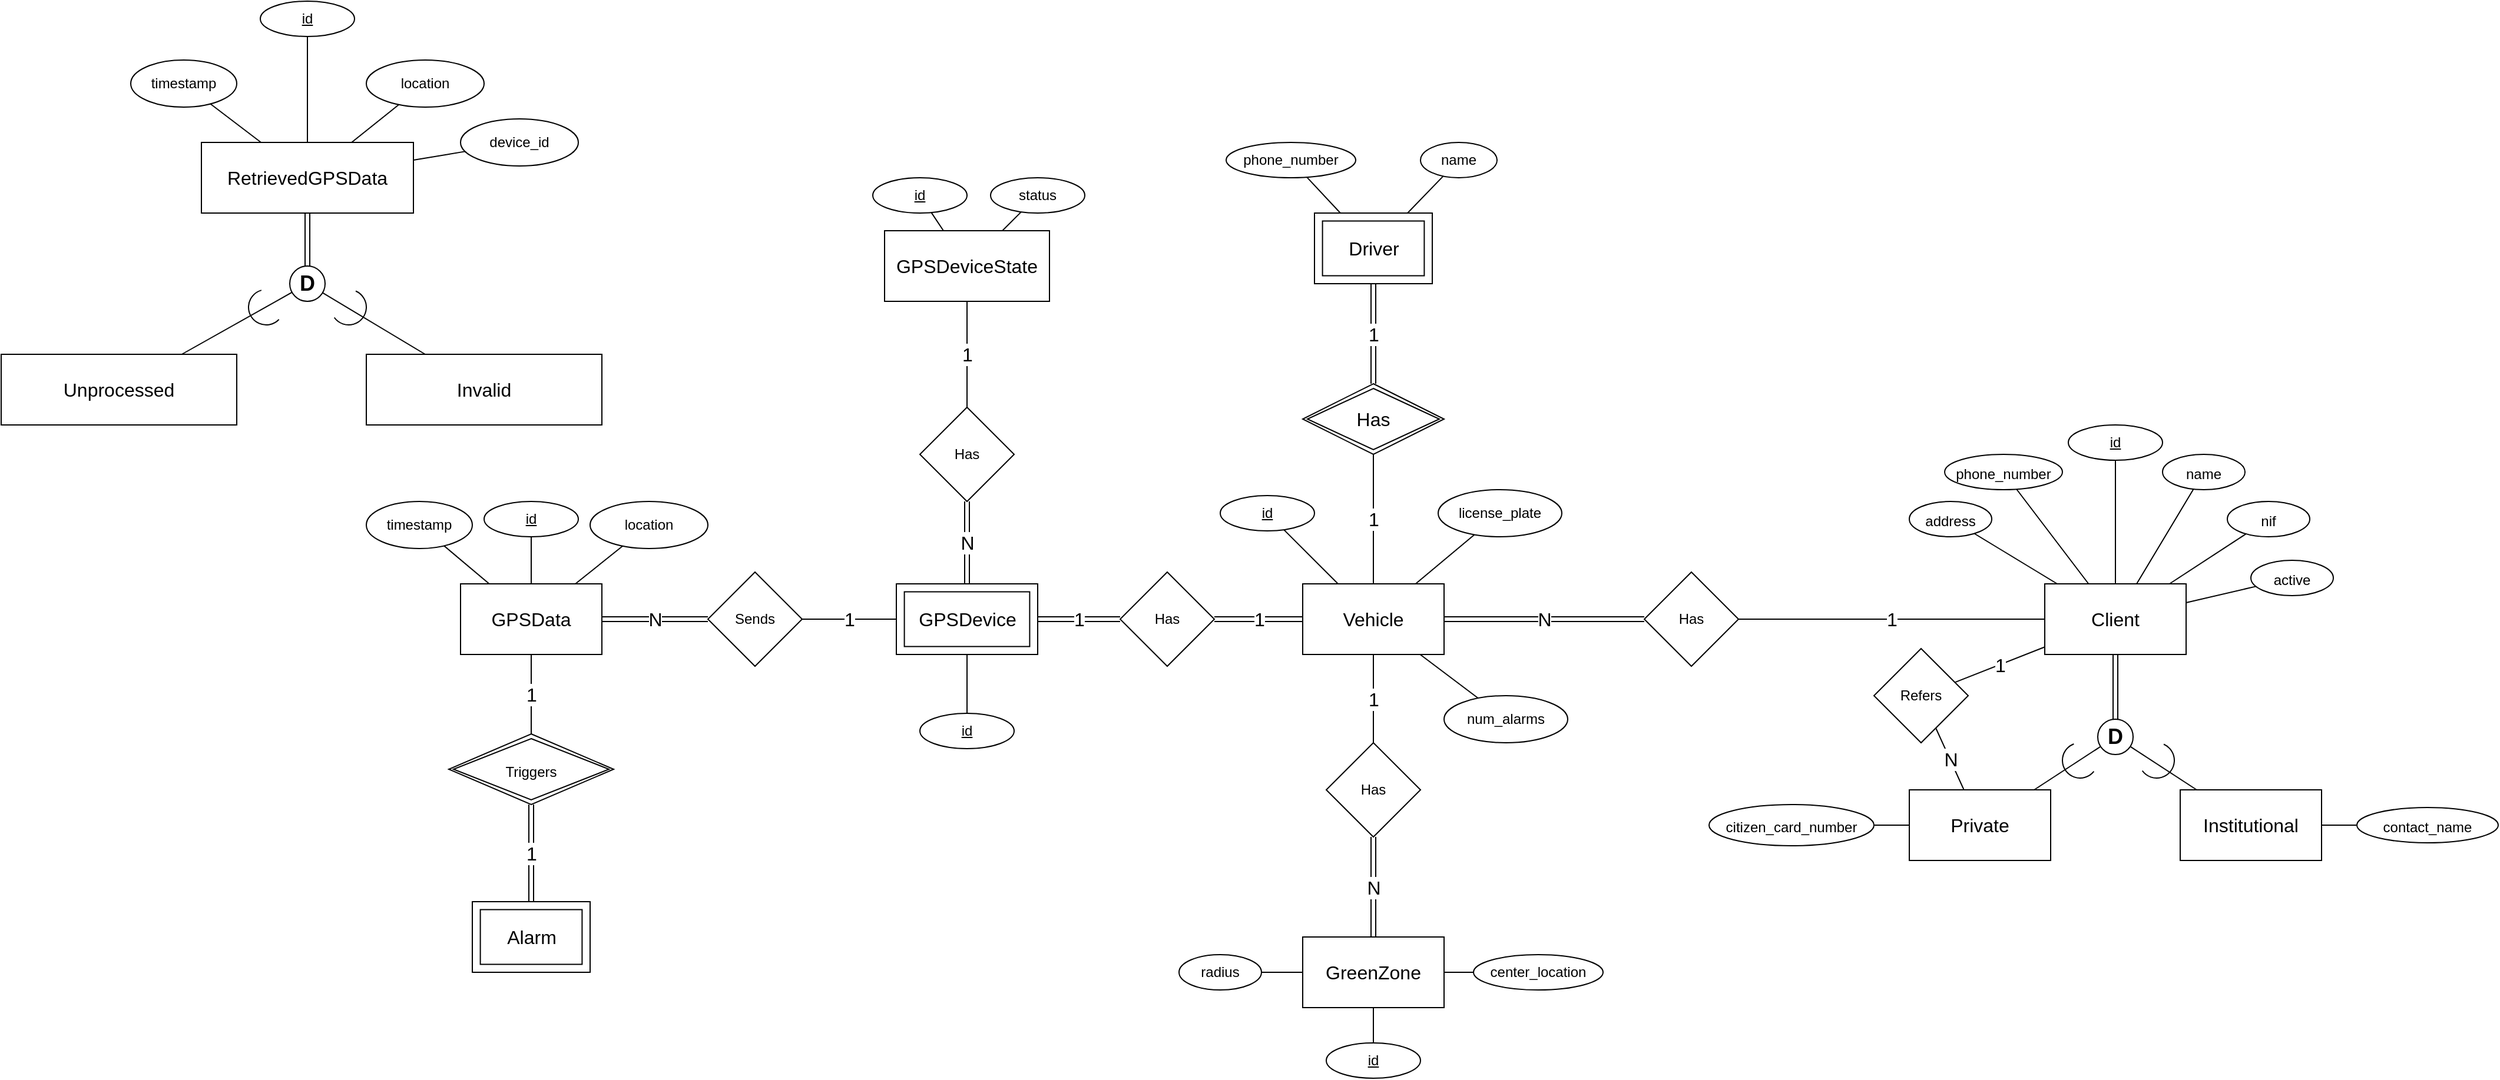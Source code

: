 <mxfile version="15.5.4" type="embed"><diagram id="R2lEEEUBdFMjLlhIrx00" name="Page-1"><mxGraphModel dx="2039" dy="2161" grid="1" gridSize="10" guides="1" tooltips="1" connect="1" arrows="1" fold="1" page="1" pageScale="1" pageWidth="850" pageHeight="1100" math="0" shadow="0" extFonts="Permanent Marker^https://fonts.googleapis.com/css?family=Permanent+Marker"><root><mxCell id="0"/><mxCell id="1" parent="0"/><mxCell id="BMLWJn50_ecA1z8dzPmT-11" style="edgeStyle=none;shape=link;rounded=0;orthogonalLoop=1;jettySize=auto;html=1;fontSize=18;endArrow=none;endFill=0;" parent="1" source="vpf754uIMIgk-DJF2axN-2" target="BMLWJn50_ecA1z8dzPmT-5" edge="1"><mxGeometry relative="1" as="geometry"><mxPoint x="1125" y="-490" as="sourcePoint"/></mxGeometry></mxCell><mxCell id="BMLWJn50_ecA1z8dzPmT-159" style="edgeStyle=none;rounded=0;orthogonalLoop=1;jettySize=auto;html=1;labelBackgroundColor=default;fontFamily=Helvetica;fontSize=16;fontColor=default;startArrow=none;startFill=0;endArrow=none;endFill=0;strokeColor=default;" parent="1" source="vpf754uIMIgk-DJF2axN-2" target="BMLWJn50_ecA1z8dzPmT-158" edge="1"><mxGeometry relative="1" as="geometry"/></mxCell><mxCell id="vpf754uIMIgk-DJF2axN-2" value="&lt;span style=&quot;font-size: 16px&quot;&gt;Client&lt;/span&gt;" style="rounded=0;whiteSpace=wrap;html=1;" parent="1" vertex="1"><mxGeometry x="1065" y="-545" width="120" height="60" as="geometry"/></mxCell><mxCell id="BMLWJn50_ecA1z8dzPmT-1" value="&lt;font style=&quot;font-size: 16px&quot;&gt;Institutional&lt;/font&gt;" style="rounded=0;whiteSpace=wrap;html=1;" parent="1" vertex="1"><mxGeometry x="1180" y="-370" width="120" height="60" as="geometry"/></mxCell><mxCell id="BMLWJn50_ecA1z8dzPmT-2" value="&lt;font style=&quot;font-size: 16px&quot;&gt;Private&lt;/font&gt;" style="rounded=0;whiteSpace=wrap;html=1;" parent="1" vertex="1"><mxGeometry x="950" y="-370" width="120" height="60" as="geometry"/></mxCell><mxCell id="BMLWJn50_ecA1z8dzPmT-7" style="rounded=0;orthogonalLoop=1;jettySize=auto;html=1;endArrow=none;endFill=0;" parent="1" source="BMLWJn50_ecA1z8dzPmT-5" target="BMLWJn50_ecA1z8dzPmT-1" edge="1"><mxGeometry relative="1" as="geometry"/></mxCell><mxCell id="BMLWJn50_ecA1z8dzPmT-8" style="edgeStyle=none;rounded=0;orthogonalLoop=1;jettySize=auto;html=1;fontSize=18;endArrow=none;endFill=0;" parent="1" target="BMLWJn50_ecA1z8dzPmT-2" edge="1"><mxGeometry relative="1" as="geometry"><mxPoint x="1125" y="-415" as="sourcePoint"/></mxGeometry></mxCell><mxCell id="BMLWJn50_ecA1z8dzPmT-5" value="&lt;font style=&quot;font-size: 18px&quot;&gt;&lt;b&gt;D&lt;/b&gt;&lt;/font&gt;" style="ellipse;whiteSpace=wrap;html=1;" parent="1" vertex="1"><mxGeometry x="1110" y="-430" width="30" height="30" as="geometry"/></mxCell><mxCell id="BMLWJn50_ecA1z8dzPmT-18" style="edgeStyle=none;rounded=0;orthogonalLoop=1;jettySize=auto;html=1;fontSize=18;endArrow=none;endFill=0;" parent="1" source="BMLWJn50_ecA1z8dzPmT-12" target="vpf754uIMIgk-DJF2axN-2" edge="1"><mxGeometry relative="1" as="geometry"/></mxCell><mxCell id="BMLWJn50_ecA1z8dzPmT-12" value="&lt;font style=&quot;font-size: 12px&quot;&gt;nif&lt;/font&gt;" style="ellipse;whiteSpace=wrap;html=1;fontSize=18;" parent="1" vertex="1"><mxGeometry x="1220" y="-615" width="70" height="30" as="geometry"/></mxCell><mxCell id="BMLWJn50_ecA1z8dzPmT-20" style="edgeStyle=none;rounded=0;orthogonalLoop=1;jettySize=auto;html=1;fontSize=18;endArrow=none;endFill=0;" parent="1" source="BMLWJn50_ecA1z8dzPmT-13" target="vpf754uIMIgk-DJF2axN-2" edge="1"><mxGeometry relative="1" as="geometry"/></mxCell><mxCell id="BMLWJn50_ecA1z8dzPmT-13" value="&lt;font style=&quot;font-size: 12px&quot;&gt;name&lt;/font&gt;" style="ellipse;whiteSpace=wrap;html=1;fontSize=18;" parent="1" vertex="1"><mxGeometry x="1165" y="-655" width="70" height="30" as="geometry"/></mxCell><mxCell id="BMLWJn50_ecA1z8dzPmT-19" style="edgeStyle=none;rounded=0;orthogonalLoop=1;jettySize=auto;html=1;fontSize=18;endArrow=none;endFill=0;" parent="1" source="BMLWJn50_ecA1z8dzPmT-14" target="vpf754uIMIgk-DJF2axN-2" edge="1"><mxGeometry relative="1" as="geometry"/></mxCell><mxCell id="BMLWJn50_ecA1z8dzPmT-14" value="&lt;font style=&quot;font-size: 12px&quot;&gt;address&lt;/font&gt;" style="ellipse;whiteSpace=wrap;html=1;fontSize=18;" parent="1" vertex="1"><mxGeometry x="950" y="-615" width="70" height="30" as="geometry"/></mxCell><mxCell id="BMLWJn50_ecA1z8dzPmT-17" style="edgeStyle=none;rounded=0;orthogonalLoop=1;jettySize=auto;html=1;fontSize=18;endArrow=none;endFill=0;" parent="1" source="BMLWJn50_ecA1z8dzPmT-15" target="vpf754uIMIgk-DJF2axN-2" edge="1"><mxGeometry relative="1" as="geometry"/></mxCell><mxCell id="BMLWJn50_ecA1z8dzPmT-15" value="&lt;font style=&quot;font-size: 12px&quot;&gt;phone_number&lt;/font&gt;" style="ellipse;whiteSpace=wrap;html=1;fontSize=18;" parent="1" vertex="1"><mxGeometry x="980" y="-655" width="100" height="30" as="geometry"/></mxCell><mxCell id="BMLWJn50_ecA1z8dzPmT-23" style="edgeStyle=none;rounded=0;orthogonalLoop=1;jettySize=auto;html=1;fontSize=18;endArrow=none;endFill=0;" parent="1" source="BMLWJn50_ecA1z8dzPmT-22" target="BMLWJn50_ecA1z8dzPmT-1" edge="1"><mxGeometry relative="1" as="geometry"><mxPoint x="1270" y="-190" as="sourcePoint"/></mxGeometry></mxCell><mxCell id="BMLWJn50_ecA1z8dzPmT-22" value="&lt;font style=&quot;font-size: 12px&quot;&gt;contact_name&lt;/font&gt;" style="ellipse;whiteSpace=wrap;html=1;fontSize=18;" parent="1" vertex="1"><mxGeometry x="1330" y="-355" width="120" height="30" as="geometry"/></mxCell><mxCell id="BMLWJn50_ecA1z8dzPmT-25" style="edgeStyle=none;rounded=0;orthogonalLoop=1;jettySize=auto;html=1;fontSize=12;endArrow=none;endFill=0;" parent="1" source="BMLWJn50_ecA1z8dzPmT-24" target="BMLWJn50_ecA1z8dzPmT-2" edge="1"><mxGeometry relative="1" as="geometry"/></mxCell><mxCell id="BMLWJn50_ecA1z8dzPmT-24" value="&lt;font style=&quot;font-size: 12px&quot;&gt;citizen_card_number&lt;/font&gt;" style="ellipse;whiteSpace=wrap;html=1;fontSize=18;" parent="1" vertex="1"><mxGeometry x="780" y="-357.5" width="140" height="35" as="geometry"/></mxCell><mxCell id="BMLWJn50_ecA1z8dzPmT-54" value="1" style="edgeStyle=none;rounded=0;orthogonalLoop=1;jettySize=auto;html=1;fontSize=16;endArrow=none;endFill=0;shape=link;" parent="1" source="BMLWJn50_ecA1z8dzPmT-26" target="BMLWJn50_ecA1z8dzPmT-53" edge="1"><mxGeometry relative="1" as="geometry"/></mxCell><mxCell id="BMLWJn50_ecA1z8dzPmT-60" value="" style="edgeStyle=none;rounded=0;orthogonalLoop=1;jettySize=auto;html=1;fontSize=16;endArrow=none;endFill=0;" parent="1" source="BMLWJn50_ecA1z8dzPmT-26" target="BMLWJn50_ecA1z8dzPmT-59" edge="1"><mxGeometry relative="1" as="geometry"/></mxCell><mxCell id="BMLWJn50_ecA1z8dzPmT-69" value="1" style="edgeStyle=none;rounded=0;orthogonalLoop=1;jettySize=auto;html=1;fontSize=16;endArrow=none;endFill=0;" parent="1" source="BMLWJn50_ecA1z8dzPmT-26" target="BMLWJn50_ecA1z8dzPmT-192" edge="1"><mxGeometry relative="1" as="geometry"><mxPoint x="495" y="-615" as="targetPoint"/></mxGeometry></mxCell><mxCell id="BMLWJn50_ecA1z8dzPmT-111" value="1" style="edgeStyle=none;rounded=0;orthogonalLoop=1;jettySize=auto;html=1;labelBackgroundColor=default;fontFamily=Helvetica;fontSize=16;fontColor=default;startArrow=none;startFill=0;endArrow=none;endFill=0;strokeColor=default;" parent="1" source="BMLWJn50_ecA1z8dzPmT-26" target="BMLWJn50_ecA1z8dzPmT-110" edge="1"><mxGeometry relative="1" as="geometry"/></mxCell><mxCell id="BMLWJn50_ecA1z8dzPmT-26" value="&lt;font style=&quot;font-size: 16px&quot;&gt;Vehicle&lt;/font&gt;" style="rounded=0;whiteSpace=wrap;html=1;" parent="1" vertex="1"><mxGeometry x="435" y="-545" width="120" height="60" as="geometry"/></mxCell><mxCell id="BMLWJn50_ecA1z8dzPmT-47" value="1" style="edgeStyle=none;rounded=0;orthogonalLoop=1;jettySize=auto;html=1;fontSize=16;endArrow=none;endFill=0;" parent="1" source="vucZgftCCPHaB8sFAm8C-6" target="BMLWJn50_ecA1z8dzPmT-46" edge="1"><mxGeometry relative="1" as="geometry"><mxPoint x="90" y="-515" as="sourcePoint"/></mxGeometry></mxCell><mxCell id="BMLWJn50_ecA1z8dzPmT-82" value="N" style="edgeStyle=none;rounded=0;orthogonalLoop=1;jettySize=auto;html=1;fontSize=16;startArrow=none;startFill=0;endArrow=none;endFill=0;shape=link;" parent="1" source="vucZgftCCPHaB8sFAm8C-6" target="BMLWJn50_ecA1z8dzPmT-81" edge="1"><mxGeometry relative="1" as="geometry"><mxPoint x="150" y="-545" as="sourcePoint"/></mxGeometry></mxCell><mxCell id="BMLWJn50_ecA1z8dzPmT-57" value="N" style="edgeStyle=none;rounded=0;orthogonalLoop=1;jettySize=auto;html=1;fontSize=16;endArrow=none;endFill=0;shape=link;" parent="1" source="BMLWJn50_ecA1z8dzPmT-46" target="BMLWJn50_ecA1z8dzPmT-56" edge="1"><mxGeometry relative="1" as="geometry"/></mxCell><mxCell id="BMLWJn50_ecA1z8dzPmT-46" value="Sends" style="rhombus;whiteSpace=wrap;html=1;rounded=0;" parent="1" vertex="1"><mxGeometry x="-70" y="-555" width="80" height="80" as="geometry"/></mxCell><mxCell id="BMLWJn50_ecA1z8dzPmT-51" value="N" style="edgeStyle=none;rounded=0;orthogonalLoop=1;jettySize=auto;html=1;fontSize=16;endArrow=none;endFill=0;shape=link;" parent="1" source="BMLWJn50_ecA1z8dzPmT-49" target="BMLWJn50_ecA1z8dzPmT-26" edge="1"><mxGeometry relative="1" as="geometry"><mxPoint x="865" y="-505.0" as="targetPoint"/></mxGeometry></mxCell><mxCell id="BMLWJn50_ecA1z8dzPmT-49" value="Has" style="rhombus;whiteSpace=wrap;html=1;rounded=0;" parent="1" vertex="1"><mxGeometry x="725" y="-555" width="80" height="80" as="geometry"/></mxCell><mxCell id="BMLWJn50_ecA1z8dzPmT-55" value="1" style="edgeStyle=none;rounded=0;orthogonalLoop=1;jettySize=auto;html=1;fontSize=16;endArrow=none;endFill=0;shape=link;" parent="1" source="BMLWJn50_ecA1z8dzPmT-53" target="vucZgftCCPHaB8sFAm8C-6" edge="1"><mxGeometry relative="1" as="geometry"><mxPoint x="210" y="-515" as="targetPoint"/></mxGeometry></mxCell><mxCell id="BMLWJn50_ecA1z8dzPmT-53" value="Has" style="rhombus;whiteSpace=wrap;html=1;rounded=0;" parent="1" vertex="1"><mxGeometry x="280" y="-555" width="80" height="80" as="geometry"/></mxCell><mxCell id="BMLWJn50_ecA1z8dzPmT-102" value="" style="edgeStyle=none;shape=connector;rounded=0;orthogonalLoop=1;jettySize=auto;html=1;labelBackgroundColor=default;fontFamily=Helvetica;fontSize=16;fontColor=default;startArrow=none;startFill=0;endArrow=none;endFill=0;strokeColor=default;" parent="1" source="BMLWJn50_ecA1z8dzPmT-56" target="BMLWJn50_ecA1z8dzPmT-101" edge="1"><mxGeometry relative="1" as="geometry"/></mxCell><mxCell id="BMLWJn50_ecA1z8dzPmT-106" value="" style="edgeStyle=none;rounded=0;orthogonalLoop=1;jettySize=auto;html=1;labelBackgroundColor=default;fontFamily=Helvetica;fontSize=16;fontColor=default;startArrow=none;startFill=0;endArrow=none;endFill=0;strokeColor=default;" parent="1" source="BMLWJn50_ecA1z8dzPmT-56" target="BMLWJn50_ecA1z8dzPmT-105" edge="1"><mxGeometry relative="1" as="geometry"/></mxCell><mxCell id="BMLWJn50_ecA1z8dzPmT-126" value="1" style="edgeStyle=none;rounded=0;orthogonalLoop=1;jettySize=auto;html=1;labelBackgroundColor=default;fontFamily=Helvetica;fontSize=16;fontColor=default;startArrow=none;startFill=0;endArrow=none;endFill=0;strokeColor=default;" parent="1" source="BMLWJn50_ecA1z8dzPmT-56" target="BMLWJn50_ecA1z8dzPmT-191" edge="1"><mxGeometry relative="1" as="geometry"><mxPoint x="-220" y="-360" as="targetPoint"/></mxGeometry></mxCell><mxCell id="BMLWJn50_ecA1z8dzPmT-56" value="&lt;font style=&quot;font-size: 16px&quot;&gt;GPSData&lt;/font&gt;" style="whiteSpace=wrap;html=1;rounded=0;" parent="1" vertex="1"><mxGeometry x="-280" y="-545" width="120" height="60" as="geometry"/></mxCell><mxCell id="BMLWJn50_ecA1z8dzPmT-59" value="license_plate" style="ellipse;whiteSpace=wrap;html=1;rounded=0;" parent="1" vertex="1"><mxGeometry x="550" y="-625" width="105" height="40" as="geometry"/></mxCell><mxCell id="BMLWJn50_ecA1z8dzPmT-71" value="1" style="edgeStyle=none;rounded=0;orthogonalLoop=1;jettySize=auto;html=1;fontSize=16;endArrow=none;endFill=0;shape=link;" parent="1" source="BMLWJn50_ecA1z8dzPmT-192" target="BMLWJn50_ecA1z8dzPmT-163" edge="1"><mxGeometry relative="1" as="geometry"><mxPoint x="495" y="-695" as="sourcePoint"/><mxPoint x="495" y="-785" as="targetPoint"/></mxGeometry></mxCell><mxCell id="BMLWJn50_ecA1z8dzPmT-74" value="" style="edgeStyle=none;rounded=0;orthogonalLoop=1;jettySize=auto;html=1;fontSize=16;endArrow=none;endFill=0;" parent="1" source="BMLWJn50_ecA1z8dzPmT-163" target="BMLWJn50_ecA1z8dzPmT-73" edge="1"><mxGeometry relative="1" as="geometry"><mxPoint x="555" y="-815" as="sourcePoint"/></mxGeometry></mxCell><mxCell id="BMLWJn50_ecA1z8dzPmT-77" value="" style="edgeStyle=none;rounded=0;orthogonalLoop=1;jettySize=auto;html=1;fontSize=16;endArrow=none;endFill=0;" parent="1" source="BMLWJn50_ecA1z8dzPmT-163" target="BMLWJn50_ecA1z8dzPmT-76" edge="1"><mxGeometry relative="1" as="geometry"><mxPoint x="555" y="-835.625" as="sourcePoint"/></mxGeometry></mxCell><mxCell id="BMLWJn50_ecA1z8dzPmT-73" value="name" style="ellipse;whiteSpace=wrap;html=1;rounded=0;" parent="1" vertex="1"><mxGeometry x="535" y="-920" width="65" height="30" as="geometry"/></mxCell><mxCell id="BMLWJn50_ecA1z8dzPmT-76" value="phone_number" style="ellipse;whiteSpace=wrap;html=1;rounded=0;" parent="1" vertex="1"><mxGeometry x="370" y="-920" width="110" height="30" as="geometry"/></mxCell><mxCell id="BMLWJn50_ecA1z8dzPmT-84" value="1" style="edgeStyle=none;shape=connector;rounded=0;orthogonalLoop=1;jettySize=auto;html=1;labelBackgroundColor=default;fontFamily=Helvetica;fontSize=16;fontColor=default;startArrow=none;startFill=0;endArrow=none;endFill=0;strokeColor=default;" parent="1" source="BMLWJn50_ecA1z8dzPmT-81" target="BMLWJn50_ecA1z8dzPmT-83" edge="1"><mxGeometry relative="1" as="geometry"/></mxCell><mxCell id="BMLWJn50_ecA1z8dzPmT-81" value="Has" style="rhombus;whiteSpace=wrap;html=1;rounded=0;" parent="1" vertex="1"><mxGeometry x="110" y="-695" width="80" height="80" as="geometry"/></mxCell><mxCell id="BMLWJn50_ecA1z8dzPmT-86" value="" style="edgeStyle=none;shape=connector;rounded=0;orthogonalLoop=1;jettySize=auto;html=1;labelBackgroundColor=default;fontFamily=Helvetica;fontSize=16;fontColor=default;startArrow=none;startFill=0;endArrow=none;endFill=0;strokeColor=default;" parent="1" source="BMLWJn50_ecA1z8dzPmT-83" target="BMLWJn50_ecA1z8dzPmT-85" edge="1"><mxGeometry relative="1" as="geometry"/></mxCell><mxCell id="BMLWJn50_ecA1z8dzPmT-89" value="" style="edgeStyle=none;shape=connector;rounded=0;orthogonalLoop=1;jettySize=auto;html=1;labelBackgroundColor=default;fontFamily=Helvetica;fontSize=16;fontColor=default;startArrow=none;startFill=0;endArrow=none;endFill=0;strokeColor=default;" parent="1" source="BMLWJn50_ecA1z8dzPmT-83" target="BMLWJn50_ecA1z8dzPmT-88" edge="1"><mxGeometry relative="1" as="geometry"/></mxCell><mxCell id="BMLWJn50_ecA1z8dzPmT-83" value="&lt;font style=&quot;font-size: 16px&quot;&gt;GPSDeviceState&lt;/font&gt;" style="whiteSpace=wrap;html=1;rounded=0;" parent="1" vertex="1"><mxGeometry x="80" y="-845" width="140" height="60" as="geometry"/></mxCell><mxCell id="BMLWJn50_ecA1z8dzPmT-85" value="status" style="ellipse;whiteSpace=wrap;html=1;rounded=0;" parent="1" vertex="1"><mxGeometry x="170" y="-890" width="80" height="30" as="geometry"/></mxCell><mxCell id="BMLWJn50_ecA1z8dzPmT-88" value="&lt;u&gt;id&lt;/u&gt;" style="ellipse;whiteSpace=wrap;html=1;rounded=0;" parent="1" vertex="1"><mxGeometry x="70" y="-890" width="80" height="30" as="geometry"/></mxCell><mxCell id="BMLWJn50_ecA1z8dzPmT-90" value="" style="edgeStyle=none;shape=connector;rounded=0;orthogonalLoop=1;jettySize=auto;html=1;labelBackgroundColor=default;fontFamily=Helvetica;fontSize=16;fontColor=default;startArrow=none;startFill=0;endArrow=none;endFill=0;strokeColor=default;" parent="1" source="vucZgftCCPHaB8sFAm8C-6" target="BMLWJn50_ecA1z8dzPmT-91" edge="1"><mxGeometry relative="1" as="geometry"><mxPoint x="150" y="-485" as="sourcePoint"/></mxGeometry></mxCell><mxCell id="BMLWJn50_ecA1z8dzPmT-91" value="&lt;u&gt;id&lt;/u&gt;" style="ellipse;whiteSpace=wrap;html=1;rounded=0;" parent="1" vertex="1"><mxGeometry x="110" y="-435" width="80" height="30" as="geometry"/></mxCell><mxCell id="BMLWJn50_ecA1z8dzPmT-92" value="" style="edgeStyle=none;shape=connector;rounded=0;orthogonalLoop=1;jettySize=auto;html=1;labelBackgroundColor=default;fontFamily=Helvetica;fontSize=16;fontColor=default;startArrow=none;startFill=0;endArrow=none;endFill=0;strokeColor=default;" parent="1" source="BMLWJn50_ecA1z8dzPmT-56" target="BMLWJn50_ecA1z8dzPmT-93" edge="1"><mxGeometry relative="1" as="geometry"><mxPoint x="-170" y="-580" as="sourcePoint"/></mxGeometry></mxCell><mxCell id="BMLWJn50_ecA1z8dzPmT-93" value="&lt;u&gt;id&lt;/u&gt;" style="ellipse;whiteSpace=wrap;html=1;rounded=0;" parent="1" vertex="1"><mxGeometry x="-260" y="-615" width="80" height="30" as="geometry"/></mxCell><mxCell id="BMLWJn50_ecA1z8dzPmT-96" value="" style="edgeStyle=none;shape=connector;rounded=0;orthogonalLoop=1;jettySize=auto;html=1;labelBackgroundColor=default;fontFamily=Helvetica;fontSize=16;fontColor=default;startArrow=none;startFill=0;endArrow=none;endFill=0;strokeColor=default;" parent="1" source="BMLWJn50_ecA1z8dzPmT-26" target="BMLWJn50_ecA1z8dzPmT-97" edge="1"><mxGeometry relative="1" as="geometry"><mxPoint x="560" y="-580" as="sourcePoint"/></mxGeometry></mxCell><mxCell id="BMLWJn50_ecA1z8dzPmT-97" value="&lt;u&gt;id&lt;/u&gt;" style="ellipse;whiteSpace=wrap;html=1;rounded=0;" parent="1" vertex="1"><mxGeometry x="365" y="-620" width="80" height="30" as="geometry"/></mxCell><mxCell id="BMLWJn50_ecA1z8dzPmT-98" value="" style="edgeStyle=none;shape=connector;rounded=0;orthogonalLoop=1;jettySize=auto;html=1;labelBackgroundColor=default;fontFamily=Helvetica;fontSize=16;fontColor=default;startArrow=none;startFill=0;endArrow=none;endFill=0;strokeColor=default;" parent="1" source="vpf754uIMIgk-DJF2axN-2" target="BMLWJn50_ecA1z8dzPmT-99" edge="1"><mxGeometry relative="1" as="geometry"><mxPoint x="1165" y="-559.297" as="sourcePoint"/><mxPoint x="1230.644" y="-438.127" as="targetPoint"/></mxGeometry></mxCell><mxCell id="BMLWJn50_ecA1z8dzPmT-99" value="&lt;u&gt;id&lt;/u&gt;" style="ellipse;whiteSpace=wrap;html=1;rounded=0;" parent="1" vertex="1"><mxGeometry x="1085" y="-680" width="80" height="30" as="geometry"/></mxCell><mxCell id="BMLWJn50_ecA1z8dzPmT-100" style="edgeStyle=none;shape=connector;rounded=0;orthogonalLoop=1;jettySize=auto;html=1;exitX=0.5;exitY=0;exitDx=0;exitDy=0;labelBackgroundColor=default;fontFamily=Helvetica;fontSize=16;fontColor=default;startArrow=none;startFill=0;endArrow=none;endFill=0;strokeColor=default;" parent="1" source="BMLWJn50_ecA1z8dzPmT-99" target="BMLWJn50_ecA1z8dzPmT-99" edge="1"><mxGeometry relative="1" as="geometry"/></mxCell><mxCell id="BMLWJn50_ecA1z8dzPmT-101" value="timestamp" style="ellipse;whiteSpace=wrap;html=1;rounded=0;" parent="1" vertex="1"><mxGeometry x="-360" y="-615" width="90" height="40" as="geometry"/></mxCell><mxCell id="BMLWJn50_ecA1z8dzPmT-105" value="location" style="ellipse;whiteSpace=wrap;html=1;rounded=0;" parent="1" vertex="1"><mxGeometry x="-170" y="-615" width="100" height="40" as="geometry"/></mxCell><mxCell id="BMLWJn50_ecA1z8dzPmT-113" value="N" style="edgeStyle=none;rounded=0;orthogonalLoop=1;jettySize=auto;html=1;labelBackgroundColor=default;fontFamily=Helvetica;fontSize=16;fontColor=default;startArrow=none;startFill=0;endArrow=none;endFill=0;strokeColor=default;shape=link;" parent="1" source="BMLWJn50_ecA1z8dzPmT-110" target="BMLWJn50_ecA1z8dzPmT-112" edge="1"><mxGeometry relative="1" as="geometry"/></mxCell><mxCell id="BMLWJn50_ecA1z8dzPmT-110" value="Has" style="rhombus;whiteSpace=wrap;html=1;rounded=0;" parent="1" vertex="1"><mxGeometry x="455" y="-410" width="80" height="80" as="geometry"/></mxCell><mxCell id="BMLWJn50_ecA1z8dzPmT-120" value="" style="edgeStyle=none;rounded=0;orthogonalLoop=1;jettySize=auto;html=1;labelBackgroundColor=default;fontFamily=Helvetica;fontSize=16;fontColor=default;startArrow=none;startFill=0;endArrow=none;endFill=0;strokeColor=default;" parent="1" source="BMLWJn50_ecA1z8dzPmT-112" target="BMLWJn50_ecA1z8dzPmT-119" edge="1"><mxGeometry relative="1" as="geometry"/></mxCell><mxCell id="BMLWJn50_ecA1z8dzPmT-112" value="&lt;font style=&quot;font-size: 16px&quot;&gt;GreenZone&lt;/font&gt;" style="whiteSpace=wrap;html=1;rounded=0;" parent="1" vertex="1"><mxGeometry x="435" y="-245" width="120" height="60" as="geometry"/></mxCell><mxCell id="BMLWJn50_ecA1z8dzPmT-114" value="" style="edgeStyle=none;shape=connector;rounded=0;orthogonalLoop=1;jettySize=auto;html=1;labelBackgroundColor=default;fontFamily=Helvetica;fontSize=16;fontColor=default;startArrow=none;startFill=0;endArrow=none;endFill=0;strokeColor=default;" parent="1" source="BMLWJn50_ecA1z8dzPmT-112" target="BMLWJn50_ecA1z8dzPmT-115" edge="1"><mxGeometry relative="1" as="geometry"><mxPoint x="481.471" y="-275" as="sourcePoint"/></mxGeometry></mxCell><mxCell id="BMLWJn50_ecA1z8dzPmT-115" value="&lt;u&gt;id&lt;/u&gt;" style="ellipse;whiteSpace=wrap;html=1;rounded=0;" parent="1" vertex="1"><mxGeometry x="455" y="-155" width="80" height="30" as="geometry"/></mxCell><mxCell id="BMLWJn50_ecA1z8dzPmT-118" style="edgeStyle=none;rounded=0;orthogonalLoop=1;jettySize=auto;html=1;labelBackgroundColor=default;fontFamily=Helvetica;fontSize=16;fontColor=default;startArrow=none;startFill=0;endArrow=none;endFill=0;strokeColor=default;" parent="1" source="BMLWJn50_ecA1z8dzPmT-116" target="BMLWJn50_ecA1z8dzPmT-112" edge="1"><mxGeometry relative="1" as="geometry"/></mxCell><mxCell id="BMLWJn50_ecA1z8dzPmT-116" value="center_location" style="ellipse;whiteSpace=wrap;html=1;rounded=0;" parent="1" vertex="1"><mxGeometry x="580" y="-230" width="110" height="30" as="geometry"/></mxCell><mxCell id="BMLWJn50_ecA1z8dzPmT-119" value="radius" style="ellipse;whiteSpace=wrap;html=1;rounded=0;" parent="1" vertex="1"><mxGeometry x="330" y="-230" width="70" height="30" as="geometry"/></mxCell><mxCell id="BMLWJn50_ecA1z8dzPmT-121" value="&lt;font style=&quot;font-size: 16px&quot;&gt;Unprocessed&lt;/font&gt;" style="whiteSpace=wrap;html=1;rounded=0;" parent="1" vertex="1"><mxGeometry x="-670" y="-740" width="200" height="60" as="geometry"/></mxCell><mxCell id="BMLWJn50_ecA1z8dzPmT-122" value="&lt;font style=&quot;font-size: 16px&quot;&gt;Invalid&lt;/font&gt;" style="whiteSpace=wrap;html=1;rounded=0;" parent="1" vertex="1"><mxGeometry x="-360" y="-740" width="200" height="60" as="geometry"/></mxCell><mxCell id="BMLWJn50_ecA1z8dzPmT-127" value="1" style="edgeStyle=none;rounded=0;orthogonalLoop=1;jettySize=auto;html=1;labelBackgroundColor=default;fontFamily=Helvetica;fontSize=16;fontColor=default;startArrow=none;startFill=0;endArrow=none;endFill=0;strokeColor=default;shape=link;" parent="1" source="BMLWJn50_ecA1z8dzPmT-191" target="BMLWJn50_ecA1z8dzPmT-188" edge="1"><mxGeometry relative="1" as="geometry"><mxPoint x="-220" y="-280" as="sourcePoint"/><mxPoint x="-220" y="-140" as="targetPoint"/><Array as="points"/></mxGeometry></mxCell><mxCell id="BMLWJn50_ecA1z8dzPmT-131" style="edgeStyle=none;rounded=0;orthogonalLoop=1;jettySize=auto;html=1;labelBackgroundColor=default;fontFamily=Helvetica;fontSize=16;fontColor=default;startArrow=none;startFill=0;endArrow=none;endFill=0;strokeColor=default;shape=link;" parent="1" source="BMLWJn50_ecA1z8dzPmT-128" target="BMLWJn50_ecA1z8dzPmT-130" edge="1"><mxGeometry relative="1" as="geometry"/></mxCell><mxCell id="BMLWJn50_ecA1z8dzPmT-128" value="&lt;font style=&quot;font-size: 16px&quot;&gt;RetrievedGPSData&lt;/font&gt;" style="whiteSpace=wrap;html=1;rounded=0;" parent="1" vertex="1"><mxGeometry x="-500" y="-920" width="180" height="60" as="geometry"/></mxCell><mxCell id="BMLWJn50_ecA1z8dzPmT-132" style="edgeStyle=none;rounded=0;orthogonalLoop=1;jettySize=auto;html=1;labelBackgroundColor=default;fontFamily=Helvetica;fontSize=16;fontColor=default;startArrow=none;startFill=0;endArrow=none;endFill=0;strokeColor=default;" parent="1" source="BMLWJn50_ecA1z8dzPmT-130" target="BMLWJn50_ecA1z8dzPmT-122" edge="1"><mxGeometry relative="1" as="geometry"/></mxCell><mxCell id="BMLWJn50_ecA1z8dzPmT-133" style="edgeStyle=none;rounded=0;orthogonalLoop=1;jettySize=auto;html=1;labelBackgroundColor=default;fontFamily=Helvetica;fontSize=16;fontColor=default;startArrow=none;startFill=0;endArrow=none;endFill=0;strokeColor=default;" parent="1" source="BMLWJn50_ecA1z8dzPmT-130" target="BMLWJn50_ecA1z8dzPmT-121" edge="1"><mxGeometry relative="1" as="geometry"/></mxCell><mxCell id="BMLWJn50_ecA1z8dzPmT-130" value="&lt;font style=&quot;font-size: 18px&quot;&gt;&lt;b&gt;D&lt;/b&gt;&lt;/font&gt;" style="ellipse;whiteSpace=wrap;html=1;" parent="1" vertex="1"><mxGeometry x="-425" y="-815" width="30" height="30" as="geometry"/></mxCell><mxCell id="BMLWJn50_ecA1z8dzPmT-139" style="edgeStyle=none;rounded=0;orthogonalLoop=1;jettySize=auto;html=1;labelBackgroundColor=default;fontFamily=Helvetica;fontSize=16;fontColor=default;startArrow=none;startFill=0;endArrow=none;endFill=0;strokeColor=default;" parent="1" source="BMLWJn50_ecA1z8dzPmT-136" target="BMLWJn50_ecA1z8dzPmT-128" edge="1"><mxGeometry relative="1" as="geometry"/></mxCell><mxCell id="BMLWJn50_ecA1z8dzPmT-136" value="&lt;u&gt;id&lt;/u&gt;" style="ellipse;whiteSpace=wrap;html=1;rounded=0;" parent="1" vertex="1"><mxGeometry x="-450" y="-1040" width="80" height="30" as="geometry"/></mxCell><mxCell id="BMLWJn50_ecA1z8dzPmT-140" style="edgeStyle=none;rounded=0;orthogonalLoop=1;jettySize=auto;html=1;labelBackgroundColor=default;fontFamily=Helvetica;fontSize=16;fontColor=default;startArrow=none;startFill=0;endArrow=none;endFill=0;strokeColor=default;" parent="1" source="BMLWJn50_ecA1z8dzPmT-137" target="BMLWJn50_ecA1z8dzPmT-128" edge="1"><mxGeometry relative="1" as="geometry"/></mxCell><mxCell id="BMLWJn50_ecA1z8dzPmT-137" value="timestamp" style="ellipse;whiteSpace=wrap;html=1;rounded=0;" parent="1" vertex="1"><mxGeometry x="-560" y="-990" width="90" height="40" as="geometry"/></mxCell><mxCell id="BMLWJn50_ecA1z8dzPmT-141" style="edgeStyle=none;rounded=0;orthogonalLoop=1;jettySize=auto;html=1;labelBackgroundColor=default;fontFamily=Helvetica;fontSize=16;fontColor=default;startArrow=none;startFill=0;endArrow=none;endFill=0;strokeColor=default;" parent="1" source="BMLWJn50_ecA1z8dzPmT-138" target="BMLWJn50_ecA1z8dzPmT-128" edge="1"><mxGeometry relative="1" as="geometry"/></mxCell><mxCell id="BMLWJn50_ecA1z8dzPmT-138" value="location" style="ellipse;whiteSpace=wrap;html=1;rounded=0;" parent="1" vertex="1"><mxGeometry x="-360" y="-990" width="100" height="40" as="geometry"/></mxCell><mxCell id="BMLWJn50_ecA1z8dzPmT-143" style="edgeStyle=none;rounded=0;orthogonalLoop=1;jettySize=auto;html=1;labelBackgroundColor=default;fontFamily=Helvetica;fontSize=16;fontColor=default;startArrow=none;startFill=0;endArrow=none;endFill=0;strokeColor=default;" parent="1" source="BMLWJn50_ecA1z8dzPmT-142" target="BMLWJn50_ecA1z8dzPmT-128" edge="1"><mxGeometry relative="1" as="geometry"/></mxCell><mxCell id="BMLWJn50_ecA1z8dzPmT-142" value="device_id" style="ellipse;whiteSpace=wrap;html=1;rounded=0;" parent="1" vertex="1"><mxGeometry x="-280" y="-940" width="100" height="40" as="geometry"/></mxCell><mxCell id="BMLWJn50_ecA1z8dzPmT-158" value="&lt;font style=&quot;font-size: 12px&quot;&gt;active&lt;/font&gt;" style="ellipse;whiteSpace=wrap;html=1;fontSize=18;" parent="1" vertex="1"><mxGeometry x="1240" y="-565" width="70" height="30" as="geometry"/></mxCell><mxCell id="BMLWJn50_ecA1z8dzPmT-162" style="edgeStyle=none;rounded=0;orthogonalLoop=1;jettySize=auto;html=1;labelBackgroundColor=default;fontFamily=Helvetica;fontSize=16;fontColor=default;startArrow=none;startFill=0;endArrow=none;endFill=0;strokeColor=default;" parent="1" source="BMLWJn50_ecA1z8dzPmT-161" target="BMLWJn50_ecA1z8dzPmT-26" edge="1"><mxGeometry relative="1" as="geometry"><mxPoint x="913.214" y="-505.0" as="targetPoint"/></mxGeometry></mxCell><mxCell id="BMLWJn50_ecA1z8dzPmT-161" value="num_alarms" style="ellipse;whiteSpace=wrap;html=1;rounded=0;" parent="1" vertex="1"><mxGeometry x="555" y="-450" width="105" height="40" as="geometry"/></mxCell><mxCell id="BMLWJn50_ecA1z8dzPmT-163" value="Driver" style="verticalLabelPosition=middle;verticalAlign=middle;html=1;shape=mxgraph.basic.frame;dx=6.8;fontFamily=Helvetica;fontSize=16;fontColor=default;labelPosition=center;align=center;" parent="1" vertex="1"><mxGeometry x="445" y="-860" width="100" height="60" as="geometry"/></mxCell><mxCell id="BMLWJn50_ecA1z8dzPmT-171" value="1" style="edgeStyle=none;rounded=0;orthogonalLoop=1;jettySize=auto;html=1;labelBackgroundColor=default;fontFamily=Helvetica;fontSize=16;fontColor=default;startArrow=none;startFill=0;endArrow=none;endFill=0;strokeColor=default;" parent="1" source="vpf754uIMIgk-DJF2axN-2" target="BMLWJn50_ecA1z8dzPmT-173" edge="1"><mxGeometry relative="1" as="geometry"><mxPoint x="800" y="-230" as="sourcePoint"/></mxGeometry></mxCell><mxCell id="BMLWJn50_ecA1z8dzPmT-172" value="N" style="edgeStyle=none;rounded=0;orthogonalLoop=1;jettySize=auto;html=1;labelBackgroundColor=default;fontFamily=Helvetica;fontSize=16;fontColor=default;startArrow=none;startFill=0;endArrow=none;endFill=0;strokeColor=default;" parent="1" source="BMLWJn50_ecA1z8dzPmT-173" target="BMLWJn50_ecA1z8dzPmT-2" edge="1"><mxGeometry relative="1" as="geometry"><mxPoint x="995.5" y="-230" as="targetPoint"/></mxGeometry></mxCell><mxCell id="BMLWJn50_ecA1z8dzPmT-173" value="Refers" style="rhombus;whiteSpace=wrap;html=1;rounded=0;" parent="1" vertex="1"><mxGeometry x="920" y="-490" width="80" height="80" as="geometry"/></mxCell><mxCell id="BMLWJn50_ecA1z8dzPmT-177" value="" style="verticalLabelPosition=bottom;verticalAlign=top;html=1;shape=mxgraph.basic.arc;startAngle=0.399;endAngle=0.984;fontFamily=Helvetica;fontSize=16;fontColor=default;rotation=-15;" parent="1" vertex="1"><mxGeometry x="1080" y="-410" width="30" height="30" as="geometry"/></mxCell><mxCell id="BMLWJn50_ecA1z8dzPmT-178" value="" style="verticalLabelPosition=bottom;verticalAlign=top;html=1;shape=mxgraph.basic.arc;startAngle=0.399;endAngle=0.984;fontFamily=Helvetica;fontSize=16;fontColor=default;rotation=-120;" parent="1" vertex="1"><mxGeometry x="1145" y="-410" width="30" height="30" as="geometry"/></mxCell><mxCell id="BMLWJn50_ecA1z8dzPmT-179" value="" style="verticalLabelPosition=bottom;verticalAlign=top;html=1;shape=mxgraph.basic.arc;startAngle=0.399;endAngle=0.984;fontFamily=Helvetica;fontSize=16;fontColor=default;rotation=-10;" parent="1" vertex="1"><mxGeometry x="-460" y="-795" width="30" height="30" as="geometry"/></mxCell><mxCell id="BMLWJn50_ecA1z8dzPmT-180" value="" style="verticalLabelPosition=bottom;verticalAlign=top;html=1;shape=mxgraph.basic.arc;startAngle=0.399;endAngle=0.984;fontFamily=Helvetica;fontSize=16;fontColor=default;rotation=-120;" parent="1" vertex="1"><mxGeometry x="-390" y="-795" width="30" height="30" as="geometry"/></mxCell><mxCell id="BMLWJn50_ecA1z8dzPmT-188" value="Alarm" style="verticalLabelPosition=middle;verticalAlign=middle;html=1;shape=mxgraph.basic.frame;dx=6.8;fontFamily=Helvetica;fontSize=16;fontColor=default;labelPosition=center;align=center;" parent="1" vertex="1"><mxGeometry x="-270" y="-275" width="100" height="60" as="geometry"/></mxCell><mxCell id="BMLWJn50_ecA1z8dzPmT-191" value="&lt;font style=&quot;font-size: 12px&quot;&gt;Triggers&lt;/font&gt;" style="shape=rhombus;double=1;perimeter=rhombusPerimeter;whiteSpace=wrap;html=1;align=center;rounded=0;fontFamily=Helvetica;fontSize=16;fontColor=default;strokeColor=default;" parent="1" vertex="1"><mxGeometry x="-290" y="-417.5" width="140" height="60" as="geometry"/></mxCell><mxCell id="BMLWJn50_ecA1z8dzPmT-192" value="Has" style="shape=rhombus;double=1;perimeter=rhombusPerimeter;whiteSpace=wrap;html=1;align=center;rounded=0;fontFamily=Helvetica;fontSize=16;fontColor=default;strokeColor=default;" parent="1" vertex="1"><mxGeometry x="435" y="-715" width="120" height="60" as="geometry"/></mxCell><mxCell id="vucZgftCCPHaB8sFAm8C-6" value="GPSDevice" style="verticalLabelPosition=middle;verticalAlign=middle;html=1;shape=mxgraph.basic.frame;dx=6.8;fontFamily=Helvetica;fontSize=16;fontColor=default;labelPosition=center;align=center;" parent="1" vertex="1"><mxGeometry x="90" y="-545" width="120" height="60" as="geometry"/></mxCell><mxCell id="3" value="1" style="edgeStyle=none;rounded=0;orthogonalLoop=1;jettySize=auto;html=1;labelBackgroundColor=default;fontFamily=Helvetica;fontSize=16;fontColor=default;startArrow=none;startFill=0;endArrow=none;endFill=0;strokeColor=default;exitX=0;exitY=0.5;exitDx=0;exitDy=0;" parent="1" source="vpf754uIMIgk-DJF2axN-2" target="BMLWJn50_ecA1z8dzPmT-49" edge="1"><mxGeometry relative="1" as="geometry"><mxPoint x="505" y="-475.0" as="sourcePoint"/><mxPoint x="505" y="-345.0" as="targetPoint"/></mxGeometry></mxCell></root></mxGraphModel></diagram></mxfile>